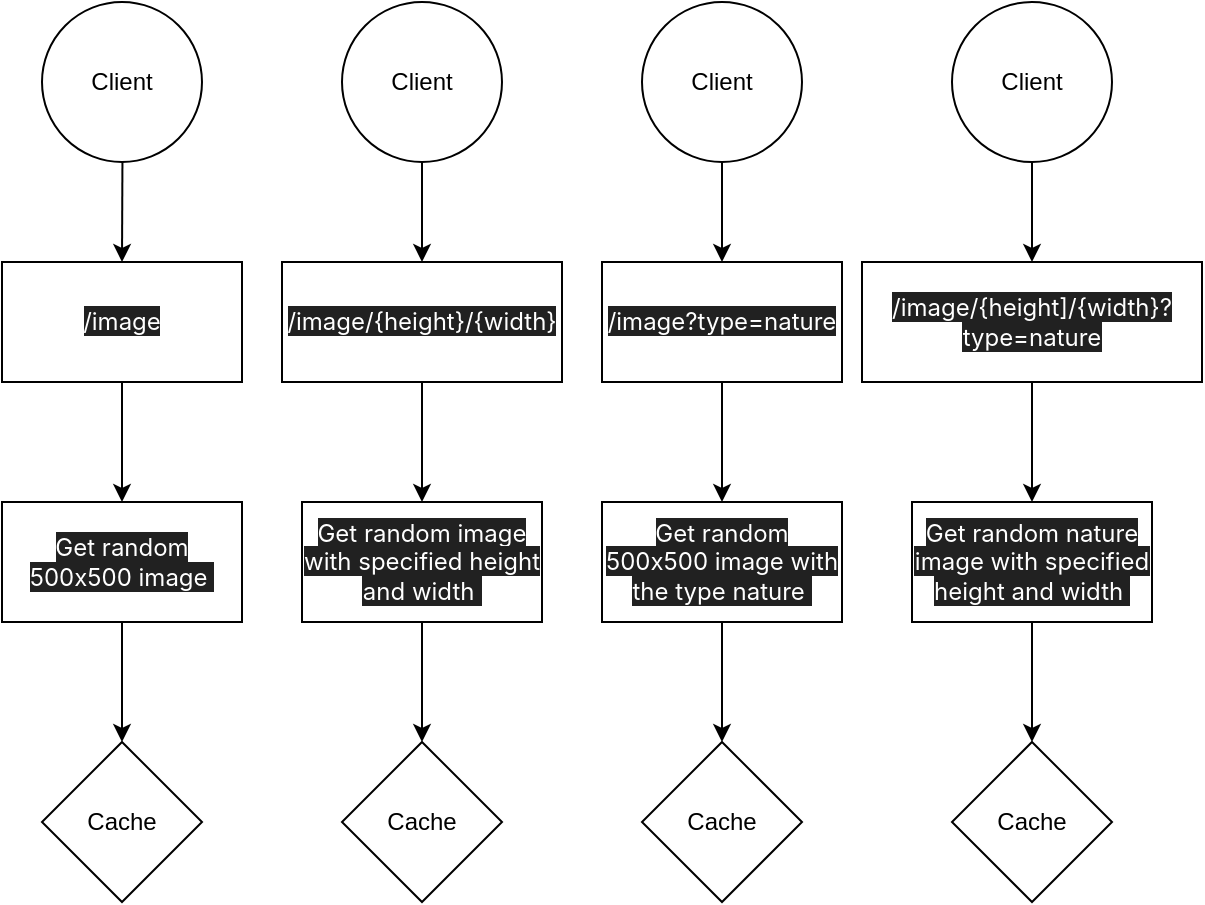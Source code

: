 <mxfile>
    <diagram id="_-j1OpHMimcaR9gPvs_E" name="Page-1">
        <mxGraphModel dx="1130" dy="523" grid="1" gridSize="10" guides="1" tooltips="1" connect="1" arrows="1" fold="1" page="1" pageScale="1" pageWidth="850" pageHeight="1100" math="0" shadow="0">
            <root>
                <mxCell id="0"/>
                <mxCell id="1" parent="0"/>
                <mxCell id="4" value="" style="edgeStyle=none;html=1;" edge="1" parent="1" source="2" target="3">
                    <mxGeometry relative="1" as="geometry"/>
                </mxCell>
                <mxCell id="2" value="Client" style="ellipse;whiteSpace=wrap;html=1;aspect=fixed;" vertex="1" parent="1">
                    <mxGeometry x="145" y="80" width="80" height="80" as="geometry"/>
                </mxCell>
                <mxCell id="6" value="" style="edgeStyle=none;html=1;" edge="1" parent="1" source="3" target="5">
                    <mxGeometry relative="1" as="geometry"/>
                </mxCell>
                <mxCell id="3" value="&lt;span style=&quot;color: rgb(255, 255, 255); font-family: Inter, system-ui, -apple-system, BlinkMacSystemFont, &amp;quot;Segoe UI&amp;quot;, Roboto, Oxygen, Ubuntu, Cantarell, &amp;quot;Fira Sans&amp;quot;, &amp;quot;Droid Sans&amp;quot;, Helvetica, Arial, sans-serif; text-align: left; background-color: rgb(33, 33, 33);&quot;&gt;/image&lt;/span&gt;" style="rounded=0;whiteSpace=wrap;html=1;" vertex="1" parent="1">
                    <mxGeometry x="125" y="210" width="120" height="60" as="geometry"/>
                </mxCell>
                <mxCell id="8" value="" style="edgeStyle=none;html=1;" edge="1" parent="1" source="5" target="7">
                    <mxGeometry relative="1" as="geometry"/>
                </mxCell>
                <mxCell id="5" value="&lt;div style=&quot;&quot;&gt;&lt;font face=&quot;Inter, system-ui, -apple-system, BlinkMacSystemFont, Segoe UI, Roboto, Oxygen, Ubuntu, Cantarell, Fira Sans, Droid Sans, Helvetica, Arial, sans-serif&quot; color=&quot;#ffffff&quot;&gt;&lt;span style=&quot;background-color: rgb(33, 33, 33);&quot;&gt;Get random 500x500 image&amp;nbsp;&lt;/span&gt;&lt;/font&gt;&lt;/div&gt;" style="rounded=0;whiteSpace=wrap;html=1;align=center;" vertex="1" parent="1">
                    <mxGeometry x="125" y="330" width="120" height="60" as="geometry"/>
                </mxCell>
                <mxCell id="7" value="Cache" style="rhombus;whiteSpace=wrap;html=1;rounded=0;" vertex="1" parent="1">
                    <mxGeometry x="145" y="450" width="80" height="80" as="geometry"/>
                </mxCell>
                <mxCell id="9" value="" style="edgeStyle=none;html=1;" edge="1" parent="1" source="10" target="12">
                    <mxGeometry relative="1" as="geometry"/>
                </mxCell>
                <mxCell id="10" value="Client" style="ellipse;whiteSpace=wrap;html=1;aspect=fixed;" vertex="1" parent="1">
                    <mxGeometry x="295" y="80" width="80" height="80" as="geometry"/>
                </mxCell>
                <mxCell id="11" value="" style="edgeStyle=none;html=1;" edge="1" parent="1" source="12" target="14">
                    <mxGeometry relative="1" as="geometry"/>
                </mxCell>
                <mxCell id="12" value="&lt;span style=&quot;color: rgb(255, 255, 255); font-family: Inter, system-ui, -apple-system, BlinkMacSystemFont, &amp;quot;Segoe UI&amp;quot;, Roboto, Oxygen, Ubuntu, Cantarell, &amp;quot;Fira Sans&amp;quot;, &amp;quot;Droid Sans&amp;quot;, Helvetica, Arial, sans-serif; text-align: left; background-color: rgb(33, 33, 33);&quot;&gt;/image/{height}/{width}&lt;/span&gt;" style="rounded=0;whiteSpace=wrap;html=1;" vertex="1" parent="1">
                    <mxGeometry x="265" y="210" width="140" height="60" as="geometry"/>
                </mxCell>
                <mxCell id="13" value="" style="edgeStyle=none;html=1;" edge="1" parent="1" source="14" target="15">
                    <mxGeometry relative="1" as="geometry"/>
                </mxCell>
                <mxCell id="14" value="&lt;div style=&quot;&quot;&gt;&lt;font face=&quot;Inter, system-ui, -apple-system, BlinkMacSystemFont, Segoe UI, Roboto, Oxygen, Ubuntu, Cantarell, Fira Sans, Droid Sans, Helvetica, Arial, sans-serif&quot; color=&quot;#ffffff&quot;&gt;&lt;span style=&quot;background-color: rgb(33, 33, 33);&quot;&gt;Get random image with specified height and width&amp;nbsp;&lt;/span&gt;&lt;/font&gt;&lt;/div&gt;" style="rounded=0;whiteSpace=wrap;html=1;align=center;" vertex="1" parent="1">
                    <mxGeometry x="275" y="330" width="120" height="60" as="geometry"/>
                </mxCell>
                <mxCell id="15" value="Cache" style="rhombus;whiteSpace=wrap;html=1;rounded=0;" vertex="1" parent="1">
                    <mxGeometry x="295" y="450" width="80" height="80" as="geometry"/>
                </mxCell>
                <mxCell id="16" value="" style="edgeStyle=none;html=1;" edge="1" parent="1" source="17" target="19">
                    <mxGeometry relative="1" as="geometry"/>
                </mxCell>
                <mxCell id="17" value="Client" style="ellipse;whiteSpace=wrap;html=1;aspect=fixed;" vertex="1" parent="1">
                    <mxGeometry x="445" y="80" width="80" height="80" as="geometry"/>
                </mxCell>
                <mxCell id="18" value="" style="edgeStyle=none;html=1;" edge="1" parent="1" source="19" target="21">
                    <mxGeometry relative="1" as="geometry"/>
                </mxCell>
                <mxCell id="19" value="&lt;span style=&quot;color: rgb(255, 255, 255); font-family: Inter, system-ui, -apple-system, BlinkMacSystemFont, &amp;quot;Segoe UI&amp;quot;, Roboto, Oxygen, Ubuntu, Cantarell, &amp;quot;Fira Sans&amp;quot;, &amp;quot;Droid Sans&amp;quot;, Helvetica, Arial, sans-serif; text-align: left; background-color: rgb(33, 33, 33);&quot;&gt;/image?type=nature&lt;/span&gt;" style="rounded=0;whiteSpace=wrap;html=1;" vertex="1" parent="1">
                    <mxGeometry x="425" y="210" width="120" height="60" as="geometry"/>
                </mxCell>
                <mxCell id="20" value="" style="edgeStyle=none;html=1;" edge="1" parent="1" source="21" target="22">
                    <mxGeometry relative="1" as="geometry"/>
                </mxCell>
                <mxCell id="21" value="&lt;div style=&quot;&quot;&gt;&lt;font face=&quot;Inter, system-ui, -apple-system, BlinkMacSystemFont, Segoe UI, Roboto, Oxygen, Ubuntu, Cantarell, Fira Sans, Droid Sans, Helvetica, Arial, sans-serif&quot; color=&quot;#ffffff&quot;&gt;&lt;span style=&quot;background-color: rgb(33, 33, 33);&quot;&gt;Get random 500x500 image with the type nature&amp;nbsp;&lt;/span&gt;&lt;/font&gt;&lt;/div&gt;" style="rounded=0;whiteSpace=wrap;html=1;align=center;" vertex="1" parent="1">
                    <mxGeometry x="425" y="330" width="120" height="60" as="geometry"/>
                </mxCell>
                <mxCell id="22" value="Cache" style="rhombus;whiteSpace=wrap;html=1;rounded=0;" vertex="1" parent="1">
                    <mxGeometry x="445" y="450" width="80" height="80" as="geometry"/>
                </mxCell>
                <mxCell id="23" value="" style="edgeStyle=none;html=1;" edge="1" parent="1" source="24" target="26">
                    <mxGeometry relative="1" as="geometry"/>
                </mxCell>
                <mxCell id="24" value="Client" style="ellipse;whiteSpace=wrap;html=1;aspect=fixed;" vertex="1" parent="1">
                    <mxGeometry x="600" y="80" width="80" height="80" as="geometry"/>
                </mxCell>
                <mxCell id="25" value="" style="edgeStyle=none;html=1;" edge="1" parent="1" source="26" target="28">
                    <mxGeometry relative="1" as="geometry"/>
                </mxCell>
                <mxCell id="26" value="&lt;span style=&quot;color: rgb(255, 255, 255); font-family: Inter, system-ui, -apple-system, BlinkMacSystemFont, &amp;quot;Segoe UI&amp;quot;, Roboto, Oxygen, Ubuntu, Cantarell, &amp;quot;Fira Sans&amp;quot;, &amp;quot;Droid Sans&amp;quot;, Helvetica, Arial, sans-serif; text-align: left; background-color: rgb(33, 33, 33);&quot;&gt;/image/{height]/{width}?type=nature&lt;/span&gt;" style="rounded=0;whiteSpace=wrap;html=1;" vertex="1" parent="1">
                    <mxGeometry x="555" y="210" width="170" height="60" as="geometry"/>
                </mxCell>
                <mxCell id="27" value="" style="edgeStyle=none;html=1;" edge="1" parent="1" source="28" target="29">
                    <mxGeometry relative="1" as="geometry"/>
                </mxCell>
                <mxCell id="28" value="&lt;div style=&quot;&quot;&gt;&lt;font face=&quot;Inter, system-ui, -apple-system, BlinkMacSystemFont, Segoe UI, Roboto, Oxygen, Ubuntu, Cantarell, Fira Sans, Droid Sans, Helvetica, Arial, sans-serif&quot; color=&quot;#ffffff&quot;&gt;&lt;span style=&quot;background-color: rgb(33, 33, 33);&quot;&gt;Get random nature image with specified height and width&lt;/span&gt;&lt;/font&gt;&lt;span style=&quot;background-color: rgb(33, 33, 33); color: rgb(255, 255, 255); font-family: Inter, system-ui, -apple-system, BlinkMacSystemFont, &amp;quot;Segoe UI&amp;quot;, Roboto, Oxygen, Ubuntu, Cantarell, &amp;quot;Fira Sans&amp;quot;, &amp;quot;Droid Sans&amp;quot;, Helvetica, Arial, sans-serif;&quot;&gt;&amp;nbsp;&lt;/span&gt;&lt;/div&gt;" style="rounded=0;whiteSpace=wrap;html=1;align=center;" vertex="1" parent="1">
                    <mxGeometry x="580" y="330" width="120" height="60" as="geometry"/>
                </mxCell>
                <mxCell id="29" value="Cache" style="rhombus;whiteSpace=wrap;html=1;rounded=0;" vertex="1" parent="1">
                    <mxGeometry x="600" y="450" width="80" height="80" as="geometry"/>
                </mxCell>
            </root>
        </mxGraphModel>
    </diagram>
</mxfile>